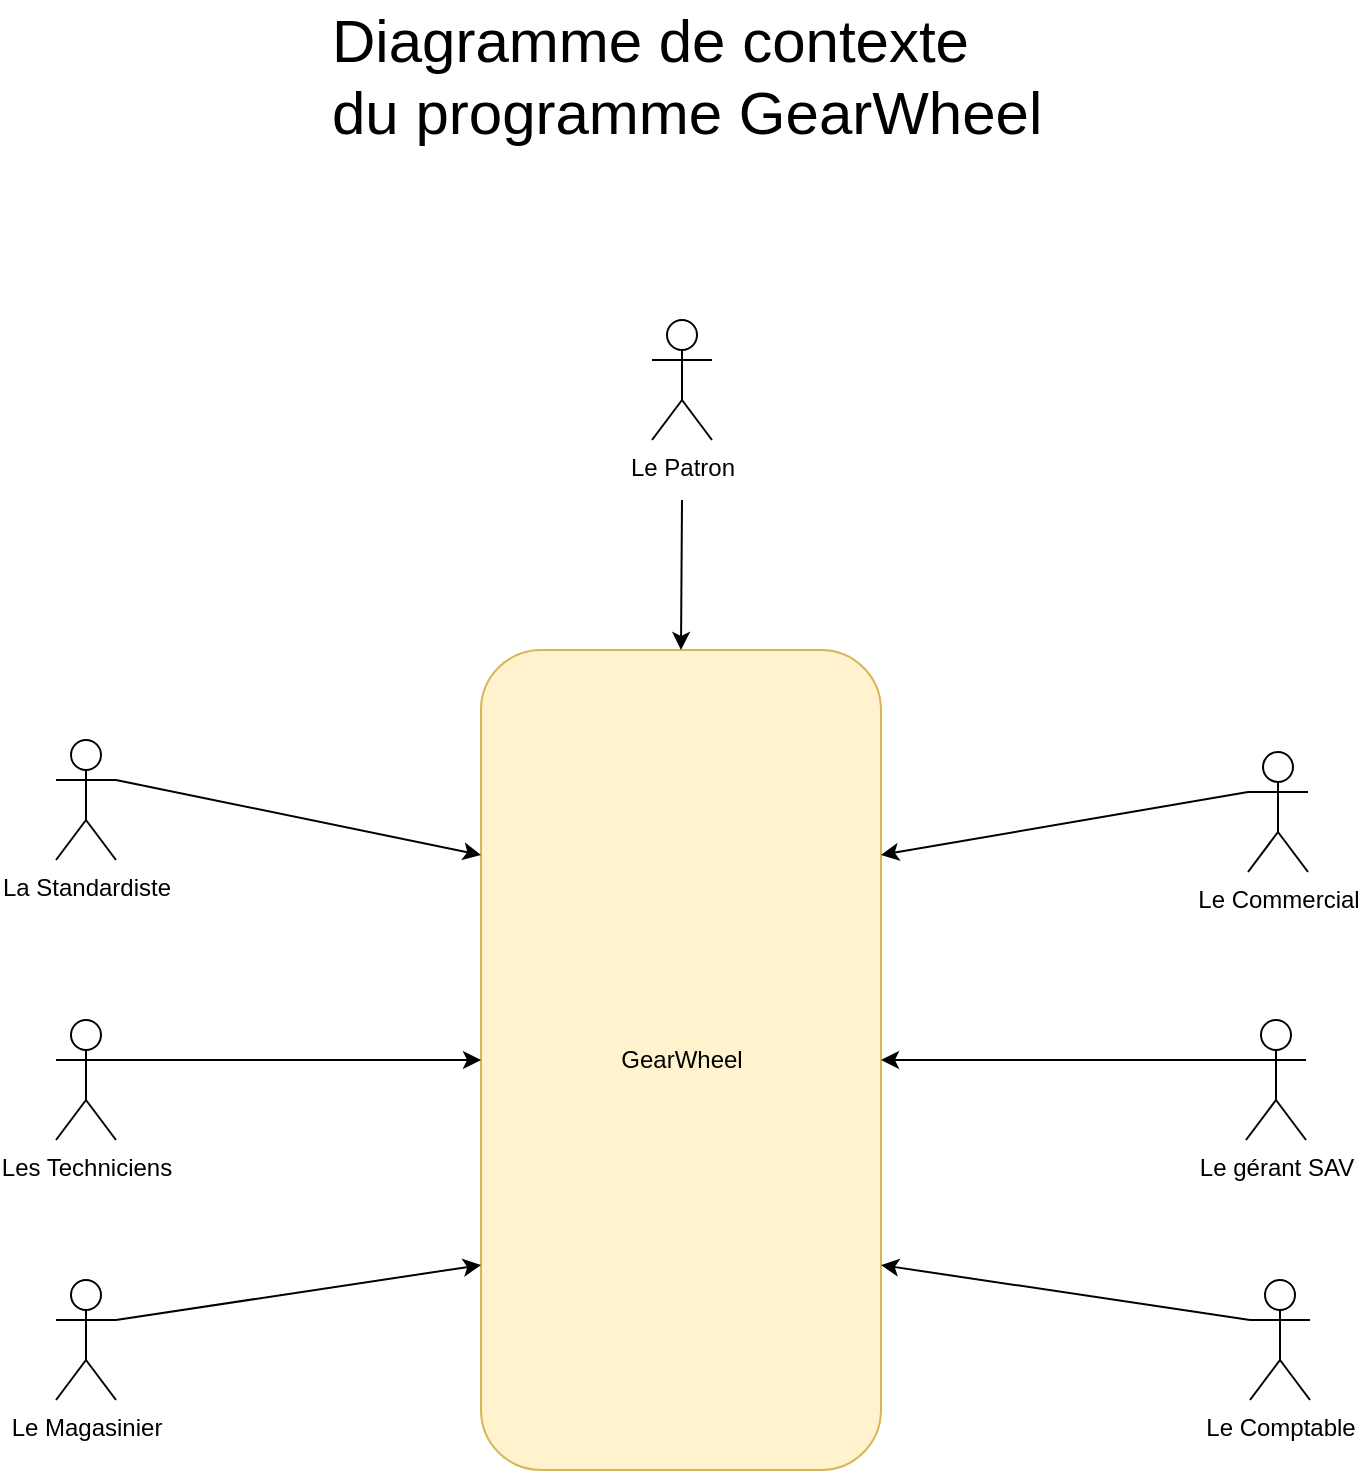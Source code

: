 <mxfile version="11.3.0" type="device" pages="1"><diagram id="SaRK6OwloZ4AOXuxXRNM" name="Page-1"><mxGraphModel dx="1072" dy="612" grid="1" gridSize="10" guides="1" tooltips="1" connect="1" arrows="1" fold="1" page="1" pageScale="1" pageWidth="827" pageHeight="1169" math="0" shadow="0"><root><mxCell id="0"/><mxCell id="1" parent="0"/><mxCell id="OMOL0MRYLEoqB-JBRMk6-1" value="GearWheel" style="rounded=1;whiteSpace=wrap;html=1;fillColor=#fff2cc;strokeColor=#d6b656;" parent="1" vertex="1"><mxGeometry x="312.5" y="375" width="200" height="410" as="geometry"/></mxCell><mxCell id="OMOL0MRYLEoqB-JBRMk6-2" value="Les Techniciens" style="shape=umlActor;verticalLabelPosition=bottom;labelBackgroundColor=#ffffff;verticalAlign=top;html=1;outlineConnect=0;" parent="1" vertex="1"><mxGeometry x="100" y="560" width="30" height="60" as="geometry"/></mxCell><mxCell id="OMOL0MRYLEoqB-JBRMk6-3" value="La Standardiste" style="shape=umlActor;verticalLabelPosition=bottom;labelBackgroundColor=#ffffff;verticalAlign=top;html=1;outlineConnect=0;" parent="1" vertex="1"><mxGeometry x="100" y="420" width="30" height="60" as="geometry"/></mxCell><mxCell id="OMOL0MRYLEoqB-JBRMk6-4" value="Le Comptable" style="shape=umlActor;verticalLabelPosition=bottom;labelBackgroundColor=#ffffff;verticalAlign=top;html=1;outlineConnect=0;" parent="1" vertex="1"><mxGeometry x="697" y="690" width="30" height="60" as="geometry"/></mxCell><mxCell id="OMOL0MRYLEoqB-JBRMk6-5" value="Le Patron" style="shape=umlActor;verticalLabelPosition=bottom;labelBackgroundColor=#ffffff;verticalAlign=top;html=1;outlineConnect=0;" parent="1" vertex="1"><mxGeometry x="398" y="210" width="30" height="60" as="geometry"/></mxCell><mxCell id="OMOL0MRYLEoqB-JBRMk6-12" value="" style="endArrow=classic;html=1;entryX=1;entryY=0.25;entryDx=0;entryDy=0;exitX=0;exitY=0.333;exitDx=0;exitDy=0;exitPerimeter=0;" parent="1" target="OMOL0MRYLEoqB-JBRMk6-1" edge="1" source="czowMdoWSbHsdJPUF42o-2"><mxGeometry width="50" height="50" relative="1" as="geometry"><mxPoint x="660" y="432" as="sourcePoint"/><mxPoint x="170" y="560" as="targetPoint"/></mxGeometry></mxCell><mxCell id="OMOL0MRYLEoqB-JBRMk6-13" value="" style="endArrow=classic;html=1;entryX=1;entryY=0.75;entryDx=0;entryDy=0;exitX=0;exitY=0.333;exitDx=0;exitDy=0;exitPerimeter=0;" parent="1" edge="1" target="OMOL0MRYLEoqB-JBRMk6-1" source="OMOL0MRYLEoqB-JBRMk6-4"><mxGeometry width="50" height="50" relative="1" as="geometry"><mxPoint x="650" y="605" as="sourcePoint"/><mxPoint x="510" y="379.4" as="targetPoint"/></mxGeometry></mxCell><mxCell id="OMOL0MRYLEoqB-JBRMk6-14" value="" style="endArrow=classic;html=1;entryX=1;entryY=0.5;entryDx=0;entryDy=0;exitX=0;exitY=0.333;exitDx=0;exitDy=0;exitPerimeter=0;" parent="1" edge="1" target="OMOL0MRYLEoqB-JBRMk6-1" source="czowMdoWSbHsdJPUF42o-1"><mxGeometry width="50" height="50" relative="1" as="geometry"><mxPoint x="640" y="530" as="sourcePoint"/><mxPoint x="510" y="479.9" as="targetPoint"/></mxGeometry></mxCell><mxCell id="czowMdoWSbHsdJPUF42o-1" value="Le gérant SAV" style="shape=umlActor;verticalLabelPosition=bottom;labelBackgroundColor=#ffffff;verticalAlign=top;html=1;outlineConnect=0;" parent="1" vertex="1"><mxGeometry x="695" y="560" width="30" height="60" as="geometry"/></mxCell><mxCell id="czowMdoWSbHsdJPUF42o-2" value="Le Commercial" style="shape=umlActor;verticalLabelPosition=bottom;labelBackgroundColor=#ffffff;verticalAlign=top;html=1;outlineConnect=0;" parent="1" vertex="1"><mxGeometry x="696" y="426" width="30" height="60" as="geometry"/></mxCell><mxCell id="czowMdoWSbHsdJPUF42o-3" value="" style="endArrow=classic;html=1;entryX=0;entryY=0.25;entryDx=0;entryDy=0;exitX=1;exitY=0.333;exitDx=0;exitDy=0;exitPerimeter=0;" parent="1" edge="1" target="OMOL0MRYLEoqB-JBRMk6-1" source="OMOL0MRYLEoqB-JBRMk6-3"><mxGeometry width="50" height="50" relative="1" as="geometry"><mxPoint x="170" y="381" as="sourcePoint"/><mxPoint x="310" y="381.1" as="targetPoint"/></mxGeometry></mxCell><mxCell id="czowMdoWSbHsdJPUF42o-4" value="" style="endArrow=classic;html=1;entryX=0;entryY=0.5;entryDx=0;entryDy=0;exitX=1;exitY=0.333;exitDx=0;exitDy=0;exitPerimeter=0;" parent="1" edge="1" target="OMOL0MRYLEoqB-JBRMk6-1" source="OMOL0MRYLEoqB-JBRMk6-2"><mxGeometry width="50" height="50" relative="1" as="geometry"><mxPoint x="170" y="481" as="sourcePoint"/><mxPoint x="310" y="481.1" as="targetPoint"/></mxGeometry></mxCell><mxCell id="X15Zr1eEWMDVx_HvRWu4-1" value="&lt;font style=&quot;font-size: 30px&quot;&gt;Diagramme de contexte&lt;br&gt;du programme GearWheel&lt;br&gt;&lt;/font&gt;" style="text;html=1;resizable=0;points=[];autosize=1;align=left;verticalAlign=top;spacingTop=-4;" parent="1" vertex="1"><mxGeometry x="236" y="50" width="370" height="40" as="geometry"/></mxCell><mxCell id="i-Dxafeo6VQUXLwgkTZP-1" value="Le Magasinier" style="shape=umlActor;verticalLabelPosition=bottom;labelBackgroundColor=#ffffff;verticalAlign=top;html=1;outlineConnect=0;" parent="1" vertex="1"><mxGeometry x="100" y="690" width="30" height="60" as="geometry"/></mxCell><mxCell id="DIcx_KgSaUrYhRXvfUIR-1" value="" style="endArrow=classic;html=1;entryX=0;entryY=0.75;entryDx=0;entryDy=0;exitX=1;exitY=0.333;exitDx=0;exitDy=0;exitPerimeter=0;" edge="1" parent="1" source="i-Dxafeo6VQUXLwgkTZP-1" target="OMOL0MRYLEoqB-JBRMk6-1"><mxGeometry width="50" height="50" relative="1" as="geometry"><mxPoint x="190" y="600" as="sourcePoint"/><mxPoint x="320" y="540" as="targetPoint"/></mxGeometry></mxCell><mxCell id="DIcx_KgSaUrYhRXvfUIR-3" value="" style="endArrow=classic;html=1;entryX=0.5;entryY=0;entryDx=0;entryDy=0;" edge="1" parent="1" target="OMOL0MRYLEoqB-JBRMk6-1"><mxGeometry width="50" height="50" relative="1" as="geometry"><mxPoint x="413" y="300" as="sourcePoint"/><mxPoint x="322.5" y="487.5" as="targetPoint"/></mxGeometry></mxCell></root></mxGraphModel></diagram></mxfile>
